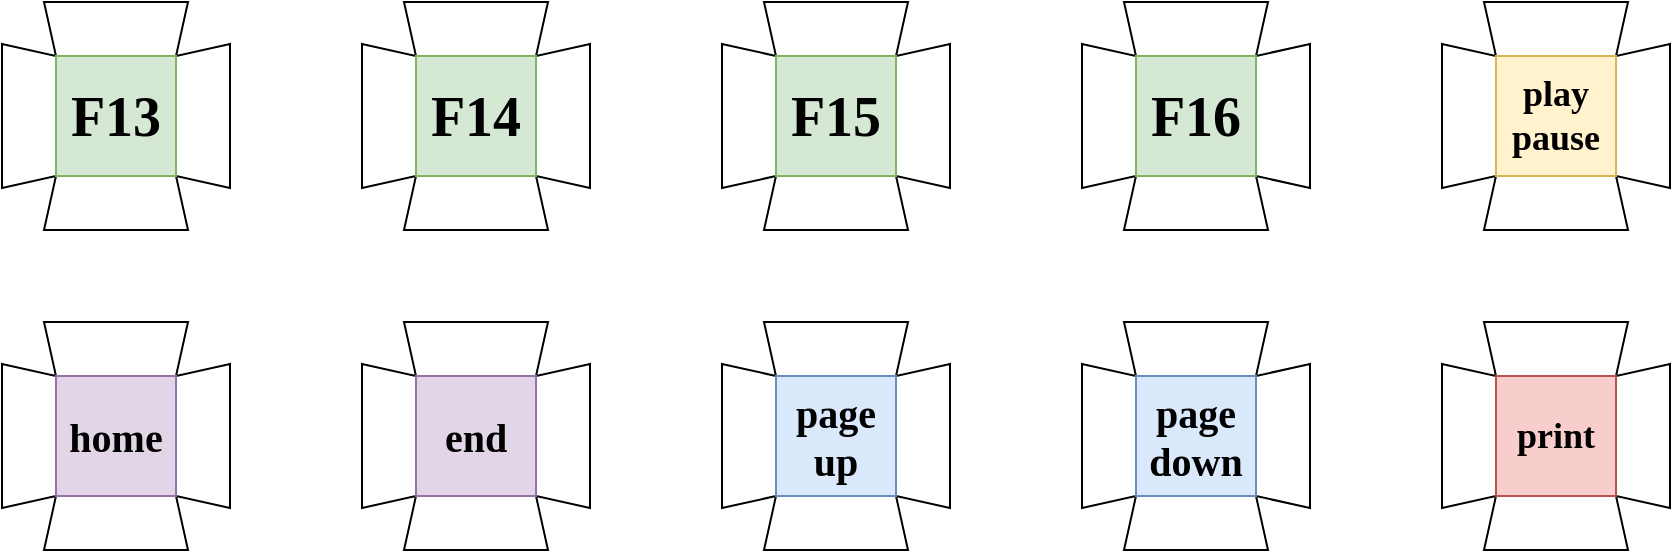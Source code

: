 <mxfile version="24.4.8" type="device">
  <diagram name="Page-1" id="JoDP21CZRDs701MB4zbN">
    <mxGraphModel dx="1687" dy="1811" grid="1" gridSize="5" guides="1" tooltips="1" connect="1" arrows="1" fold="1" page="1" pageScale="1" pageWidth="1169" pageHeight="827" math="0" shadow="0">
      <root>
        <mxCell id="0" />
        <mxCell id="1" parent="0" />
        <mxCell id="1SVUICcPxDttwj-VCRMJ-4" value="" style="group;fontSize=18;" vertex="1" connectable="0" parent="1">
          <mxGeometry x="80" y="-780" width="114" height="114" as="geometry" />
        </mxCell>
        <mxCell id="_LNUH62r5Fy6DammPPFX-31" value="" style="verticalLabelPosition=bottom;verticalAlign=top;html=1;shape=mxgraph.basic.polygon;polyCoords=[[-0.1,0],[1.1,0],[1,1],[0,1]];polyline=0;" parent="1SVUICcPxDttwj-VCRMJ-4" vertex="1">
          <mxGeometry x="27" width="60" height="27" as="geometry" />
        </mxCell>
        <mxCell id="1SVUICcPxDttwj-VCRMJ-1" value="" style="verticalLabelPosition=bottom;verticalAlign=top;html=1;shape=mxgraph.basic.polygon;polyCoords=[[-0.1,0],[1.1,0],[1,1],[0,1]];polyline=0;rotation=-180;direction=south;" vertex="1" parent="1SVUICcPxDttwj-VCRMJ-4">
          <mxGeometry y="27" width="27" height="60" as="geometry" />
        </mxCell>
        <mxCell id="1SVUICcPxDttwj-VCRMJ-2" value="" style="verticalLabelPosition=bottom;verticalAlign=top;html=1;shape=mxgraph.basic.polygon;polyCoords=[[-0.1,0],[1.1,0],[1,1],[0,1]];polyline=0;rotation=-180;direction=south;flipV=1;flipH=1;" vertex="1" parent="1SVUICcPxDttwj-VCRMJ-4">
          <mxGeometry x="87" y="27" width="27" height="60" as="geometry" />
        </mxCell>
        <mxCell id="1SVUICcPxDttwj-VCRMJ-3" value="" style="verticalLabelPosition=bottom;verticalAlign=top;html=1;shape=mxgraph.basic.polygon;polyCoords=[[-0.1,0],[1.1,0],[1,1],[0,1]];polyline=0;flipH=1;flipV=1;" vertex="1" parent="1SVUICcPxDttwj-VCRMJ-4">
          <mxGeometry x="27" y="87" width="60" height="27" as="geometry" />
        </mxCell>
        <mxCell id="_LNUH62r5Fy6DammPPFX-22" value="&lt;font style=&quot;font-size: 28px;&quot;&gt;&lt;b style=&quot;font-size: 28px;&quot;&gt;F13&lt;/b&gt;&lt;/font&gt;" style="whiteSpace=wrap;html=1;aspect=fixed;fillColor=#d5e8d4;strokeColor=#82b366;fontSize=28;fontFamily=hack;" parent="1SVUICcPxDttwj-VCRMJ-4" vertex="1">
          <mxGeometry x="27" y="27" width="60" height="60" as="geometry" />
        </mxCell>
        <mxCell id="1SVUICcPxDttwj-VCRMJ-11" value="" style="group" vertex="1" connectable="0" parent="1">
          <mxGeometry x="260" y="-780" width="114" height="114" as="geometry" />
        </mxCell>
        <mxCell id="1SVUICcPxDttwj-VCRMJ-6" value="" style="verticalLabelPosition=bottom;verticalAlign=top;html=1;shape=mxgraph.basic.polygon;polyCoords=[[-0.1,0],[1.1,0],[1,1],[0,1]];polyline=0;container=0;" vertex="1" parent="1SVUICcPxDttwj-VCRMJ-11">
          <mxGeometry x="27" width="60" height="27" as="geometry" />
        </mxCell>
        <mxCell id="1SVUICcPxDttwj-VCRMJ-8" value="" style="verticalLabelPosition=bottom;verticalAlign=top;html=1;shape=mxgraph.basic.polygon;polyCoords=[[-0.1,0],[1.1,0],[1,1],[0,1]];polyline=0;rotation=-180;direction=south;container=0;" vertex="1" parent="1SVUICcPxDttwj-VCRMJ-11">
          <mxGeometry y="27" width="27" height="60" as="geometry" />
        </mxCell>
        <mxCell id="1SVUICcPxDttwj-VCRMJ-9" value="" style="verticalLabelPosition=bottom;verticalAlign=top;html=1;shape=mxgraph.basic.polygon;polyCoords=[[-0.1,0],[1.1,0],[1,1],[0,1]];polyline=0;rotation=-180;direction=south;flipV=1;flipH=1;container=0;" vertex="1" parent="1SVUICcPxDttwj-VCRMJ-11">
          <mxGeometry x="87" y="27" width="27" height="60" as="geometry" />
        </mxCell>
        <mxCell id="1SVUICcPxDttwj-VCRMJ-10" value="" style="verticalLabelPosition=bottom;verticalAlign=top;html=1;shape=mxgraph.basic.polygon;polyCoords=[[-0.1,0],[1.1,0],[1,1],[0,1]];polyline=0;flipH=1;flipV=1;container=0;" vertex="1" parent="1SVUICcPxDttwj-VCRMJ-11">
          <mxGeometry x="27" y="87" width="60" height="27" as="geometry" />
        </mxCell>
        <mxCell id="1SVUICcPxDttwj-VCRMJ-7" value="&lt;font style=&quot;font-size: 28px;&quot;&gt;&lt;b style=&quot;font-size: 28px;&quot;&gt;F14&lt;/b&gt;&lt;/font&gt;" style="whiteSpace=wrap;html=1;aspect=fixed;fillColor=#d5e8d4;strokeColor=#82b366;fontSize=28;fontFamily=hack;container=0;" vertex="1" parent="1SVUICcPxDttwj-VCRMJ-11">
          <mxGeometry x="27" y="27" width="60" height="60" as="geometry" />
        </mxCell>
        <mxCell id="1SVUICcPxDttwj-VCRMJ-12" value="" style="group" vertex="1" connectable="0" parent="1">
          <mxGeometry x="440" y="-780" width="114" height="114" as="geometry" />
        </mxCell>
        <mxCell id="1SVUICcPxDttwj-VCRMJ-13" value="" style="verticalLabelPosition=bottom;verticalAlign=top;html=1;shape=mxgraph.basic.polygon;polyCoords=[[-0.1,0],[1.1,0],[1,1],[0,1]];polyline=0;container=0;" vertex="1" parent="1SVUICcPxDttwj-VCRMJ-12">
          <mxGeometry x="27" width="60" height="27" as="geometry" />
        </mxCell>
        <mxCell id="1SVUICcPxDttwj-VCRMJ-14" value="" style="verticalLabelPosition=bottom;verticalAlign=top;html=1;shape=mxgraph.basic.polygon;polyCoords=[[-0.1,0],[1.1,0],[1,1],[0,1]];polyline=0;rotation=-180;direction=south;container=0;" vertex="1" parent="1SVUICcPxDttwj-VCRMJ-12">
          <mxGeometry y="27" width="27" height="60" as="geometry" />
        </mxCell>
        <mxCell id="1SVUICcPxDttwj-VCRMJ-15" value="" style="verticalLabelPosition=bottom;verticalAlign=top;html=1;shape=mxgraph.basic.polygon;polyCoords=[[-0.1,0],[1.1,0],[1,1],[0,1]];polyline=0;rotation=-180;direction=south;flipV=1;flipH=1;container=0;" vertex="1" parent="1SVUICcPxDttwj-VCRMJ-12">
          <mxGeometry x="87" y="27" width="27" height="60" as="geometry" />
        </mxCell>
        <mxCell id="1SVUICcPxDttwj-VCRMJ-16" value="" style="verticalLabelPosition=bottom;verticalAlign=top;html=1;shape=mxgraph.basic.polygon;polyCoords=[[-0.1,0],[1.1,0],[1,1],[0,1]];polyline=0;flipH=1;flipV=1;container=0;" vertex="1" parent="1SVUICcPxDttwj-VCRMJ-12">
          <mxGeometry x="27" y="87" width="60" height="27" as="geometry" />
        </mxCell>
        <mxCell id="1SVUICcPxDttwj-VCRMJ-17" value="&lt;font style=&quot;font-size: 28px;&quot;&gt;&lt;b style=&quot;font-size: 28px;&quot;&gt;F15&lt;/b&gt;&lt;/font&gt;" style="whiteSpace=wrap;html=1;aspect=fixed;fillColor=#d5e8d4;strokeColor=#82b366;fontSize=28;fontFamily=hack;container=0;" vertex="1" parent="1SVUICcPxDttwj-VCRMJ-12">
          <mxGeometry x="27" y="27" width="60" height="60" as="geometry" />
        </mxCell>
        <mxCell id="1SVUICcPxDttwj-VCRMJ-18" value="" style="group" vertex="1" connectable="0" parent="1">
          <mxGeometry x="800" y="-780" width="114" height="114" as="geometry" />
        </mxCell>
        <mxCell id="1SVUICcPxDttwj-VCRMJ-19" value="" style="verticalLabelPosition=bottom;verticalAlign=top;html=1;shape=mxgraph.basic.polygon;polyCoords=[[-0.1,0],[1.1,0],[1,1],[0,1]];polyline=0;container=0;" vertex="1" parent="1SVUICcPxDttwj-VCRMJ-18">
          <mxGeometry x="27" width="60" height="27" as="geometry" />
        </mxCell>
        <mxCell id="1SVUICcPxDttwj-VCRMJ-20" value="" style="verticalLabelPosition=bottom;verticalAlign=top;html=1;shape=mxgraph.basic.polygon;polyCoords=[[-0.1,0],[1.1,0],[1,1],[0,1]];polyline=0;rotation=-180;direction=south;container=0;" vertex="1" parent="1SVUICcPxDttwj-VCRMJ-18">
          <mxGeometry y="27" width="27" height="60" as="geometry" />
        </mxCell>
        <mxCell id="1SVUICcPxDttwj-VCRMJ-21" value="" style="verticalLabelPosition=bottom;verticalAlign=top;html=1;shape=mxgraph.basic.polygon;polyCoords=[[-0.1,0],[1.1,0],[1,1],[0,1]];polyline=0;rotation=-180;direction=south;flipV=1;flipH=1;container=0;" vertex="1" parent="1SVUICcPxDttwj-VCRMJ-18">
          <mxGeometry x="87" y="27" width="27" height="60" as="geometry" />
        </mxCell>
        <mxCell id="1SVUICcPxDttwj-VCRMJ-22" value="" style="verticalLabelPosition=bottom;verticalAlign=top;html=1;shape=mxgraph.basic.polygon;polyCoords=[[-0.1,0],[1.1,0],[1,1],[0,1]];polyline=0;flipH=1;flipV=1;container=0;" vertex="1" parent="1SVUICcPxDttwj-VCRMJ-18">
          <mxGeometry x="27" y="87" width="60" height="27" as="geometry" />
        </mxCell>
        <mxCell id="1SVUICcPxDttwj-VCRMJ-23" value="&lt;b&gt;play&lt;/b&gt;&lt;div&gt;&lt;b&gt;pause&lt;/b&gt;&lt;/div&gt;" style="whiteSpace=wrap;html=1;aspect=fixed;fillColor=#fff2cc;strokeColor=#d6b656;fontSize=18;fontFamily=hack;container=0;" vertex="1" parent="1SVUICcPxDttwj-VCRMJ-18">
          <mxGeometry x="27" y="27" width="60" height="60" as="geometry" />
        </mxCell>
        <mxCell id="1SVUICcPxDttwj-VCRMJ-24" value="" style="group" vertex="1" connectable="0" parent="1">
          <mxGeometry x="800" y="-620" width="114" height="114" as="geometry" />
        </mxCell>
        <mxCell id="1SVUICcPxDttwj-VCRMJ-25" value="" style="verticalLabelPosition=bottom;verticalAlign=top;html=1;shape=mxgraph.basic.polygon;polyCoords=[[-0.1,0],[1.1,0],[1,1],[0,1]];polyline=0;container=0;" vertex="1" parent="1SVUICcPxDttwj-VCRMJ-24">
          <mxGeometry x="27" width="60" height="27" as="geometry" />
        </mxCell>
        <mxCell id="1SVUICcPxDttwj-VCRMJ-26" value="" style="verticalLabelPosition=bottom;verticalAlign=top;html=1;shape=mxgraph.basic.polygon;polyCoords=[[-0.1,0],[1.1,0],[1,1],[0,1]];polyline=0;rotation=-180;direction=south;container=0;" vertex="1" parent="1SVUICcPxDttwj-VCRMJ-24">
          <mxGeometry y="27" width="27" height="60" as="geometry" />
        </mxCell>
        <mxCell id="1SVUICcPxDttwj-VCRMJ-27" value="" style="verticalLabelPosition=bottom;verticalAlign=top;html=1;shape=mxgraph.basic.polygon;polyCoords=[[-0.1,0],[1.1,0],[1,1],[0,1]];polyline=0;rotation=-180;direction=south;flipV=1;flipH=1;container=0;" vertex="1" parent="1SVUICcPxDttwj-VCRMJ-24">
          <mxGeometry x="87" y="27" width="27" height="60" as="geometry" />
        </mxCell>
        <mxCell id="1SVUICcPxDttwj-VCRMJ-28" value="" style="verticalLabelPosition=bottom;verticalAlign=top;html=1;shape=mxgraph.basic.polygon;polyCoords=[[-0.1,0],[1.1,0],[1,1],[0,1]];polyline=0;flipH=1;flipV=1;container=0;" vertex="1" parent="1SVUICcPxDttwj-VCRMJ-24">
          <mxGeometry x="27" y="87" width="60" height="27" as="geometry" />
        </mxCell>
        <mxCell id="1SVUICcPxDttwj-VCRMJ-29" value="print" style="whiteSpace=wrap;html=1;aspect=fixed;fillColor=#f8cecc;strokeColor=#b85450;fontSize=18;fontFamily=hack;container=0;fontStyle=1" vertex="1" parent="1SVUICcPxDttwj-VCRMJ-24">
          <mxGeometry x="27" y="27" width="60" height="60" as="geometry" />
        </mxCell>
        <mxCell id="1SVUICcPxDttwj-VCRMJ-30" value="" style="group;fontSize=13;" vertex="1" connectable="0" parent="1">
          <mxGeometry x="80" y="-620" width="114" height="114" as="geometry" />
        </mxCell>
        <mxCell id="1SVUICcPxDttwj-VCRMJ-31" value="" style="verticalLabelPosition=bottom;verticalAlign=top;html=1;shape=mxgraph.basic.polygon;polyCoords=[[-0.1,0],[1.1,0],[1,1],[0,1]];polyline=0;container=0;" vertex="1" parent="1SVUICcPxDttwj-VCRMJ-30">
          <mxGeometry x="27" width="60" height="27" as="geometry" />
        </mxCell>
        <mxCell id="1SVUICcPxDttwj-VCRMJ-32" value="" style="verticalLabelPosition=bottom;verticalAlign=top;html=1;shape=mxgraph.basic.polygon;polyCoords=[[-0.1,0],[1.1,0],[1,1],[0,1]];polyline=0;rotation=-180;direction=south;container=0;" vertex="1" parent="1SVUICcPxDttwj-VCRMJ-30">
          <mxGeometry y="27" width="27" height="60" as="geometry" />
        </mxCell>
        <mxCell id="1SVUICcPxDttwj-VCRMJ-33" value="" style="verticalLabelPosition=bottom;verticalAlign=top;html=1;shape=mxgraph.basic.polygon;polyCoords=[[-0.1,0],[1.1,0],[1,1],[0,1]];polyline=0;rotation=-180;direction=south;flipV=1;flipH=1;container=0;" vertex="1" parent="1SVUICcPxDttwj-VCRMJ-30">
          <mxGeometry x="87" y="27" width="27" height="60" as="geometry" />
        </mxCell>
        <mxCell id="1SVUICcPxDttwj-VCRMJ-34" value="" style="verticalLabelPosition=bottom;verticalAlign=top;html=1;shape=mxgraph.basic.polygon;polyCoords=[[-0.1,0],[1.1,0],[1,1],[0,1]];polyline=0;flipH=1;flipV=1;container=0;" vertex="1" parent="1SVUICcPxDttwj-VCRMJ-30">
          <mxGeometry x="27" y="87" width="60" height="27" as="geometry" />
        </mxCell>
        <mxCell id="1SVUICcPxDttwj-VCRMJ-35" value="&lt;b style=&quot;font-size: 20px;&quot;&gt;home&lt;/b&gt;" style="whiteSpace=wrap;html=1;aspect=fixed;fillColor=#e1d5e7;strokeColor=#9673a6;fontSize=20;fontFamily=hack;container=0;" vertex="1" parent="1SVUICcPxDttwj-VCRMJ-30">
          <mxGeometry x="27" y="27" width="60" height="60" as="geometry" />
        </mxCell>
        <mxCell id="1SVUICcPxDttwj-VCRMJ-42" value="" style="group;fontSize=13;" vertex="1" connectable="0" parent="1">
          <mxGeometry x="260" y="-620" width="114" height="114" as="geometry" />
        </mxCell>
        <mxCell id="1SVUICcPxDttwj-VCRMJ-43" value="" style="verticalLabelPosition=bottom;verticalAlign=top;html=1;shape=mxgraph.basic.polygon;polyCoords=[[-0.1,0],[1.1,0],[1,1],[0,1]];polyline=0;container=0;" vertex="1" parent="1SVUICcPxDttwj-VCRMJ-42">
          <mxGeometry x="27" width="60" height="27" as="geometry" />
        </mxCell>
        <mxCell id="1SVUICcPxDttwj-VCRMJ-44" value="" style="verticalLabelPosition=bottom;verticalAlign=top;html=1;shape=mxgraph.basic.polygon;polyCoords=[[-0.1,0],[1.1,0],[1,1],[0,1]];polyline=0;rotation=-180;direction=south;container=0;" vertex="1" parent="1SVUICcPxDttwj-VCRMJ-42">
          <mxGeometry y="27" width="27" height="60" as="geometry" />
        </mxCell>
        <mxCell id="1SVUICcPxDttwj-VCRMJ-45" value="" style="verticalLabelPosition=bottom;verticalAlign=top;html=1;shape=mxgraph.basic.polygon;polyCoords=[[-0.1,0],[1.1,0],[1,1],[0,1]];polyline=0;rotation=-180;direction=south;flipV=1;flipH=1;container=0;" vertex="1" parent="1SVUICcPxDttwj-VCRMJ-42">
          <mxGeometry x="87" y="27" width="27" height="60" as="geometry" />
        </mxCell>
        <mxCell id="1SVUICcPxDttwj-VCRMJ-46" value="" style="verticalLabelPosition=bottom;verticalAlign=top;html=1;shape=mxgraph.basic.polygon;polyCoords=[[-0.1,0],[1.1,0],[1,1],[0,1]];polyline=0;flipH=1;flipV=1;container=0;" vertex="1" parent="1SVUICcPxDttwj-VCRMJ-42">
          <mxGeometry x="27" y="87" width="60" height="27" as="geometry" />
        </mxCell>
        <mxCell id="1SVUICcPxDttwj-VCRMJ-47" value="&lt;b style=&quot;font-size: 20px;&quot;&gt;end&lt;/b&gt;" style="whiteSpace=wrap;html=1;aspect=fixed;fillColor=#e1d5e7;strokeColor=#9673a6;fontSize=20;fontFamily=hack;container=0;" vertex="1" parent="1SVUICcPxDttwj-VCRMJ-42">
          <mxGeometry x="27" y="27" width="60" height="60" as="geometry" />
        </mxCell>
        <mxCell id="1SVUICcPxDttwj-VCRMJ-48" value="" style="group;fontSize=13;" vertex="1" connectable="0" parent="1">
          <mxGeometry x="440" y="-620" width="114" height="114" as="geometry" />
        </mxCell>
        <mxCell id="1SVUICcPxDttwj-VCRMJ-49" value="" style="verticalLabelPosition=bottom;verticalAlign=top;html=1;shape=mxgraph.basic.polygon;polyCoords=[[-0.1,0],[1.1,0],[1,1],[0,1]];polyline=0;container=0;" vertex="1" parent="1SVUICcPxDttwj-VCRMJ-48">
          <mxGeometry x="27" width="60" height="27" as="geometry" />
        </mxCell>
        <mxCell id="1SVUICcPxDttwj-VCRMJ-50" value="" style="verticalLabelPosition=bottom;verticalAlign=top;html=1;shape=mxgraph.basic.polygon;polyCoords=[[-0.1,0],[1.1,0],[1,1],[0,1]];polyline=0;rotation=-180;direction=south;container=0;" vertex="1" parent="1SVUICcPxDttwj-VCRMJ-48">
          <mxGeometry y="27" width="27" height="60" as="geometry" />
        </mxCell>
        <mxCell id="1SVUICcPxDttwj-VCRMJ-51" value="" style="verticalLabelPosition=bottom;verticalAlign=top;html=1;shape=mxgraph.basic.polygon;polyCoords=[[-0.1,0],[1.1,0],[1,1],[0,1]];polyline=0;rotation=-180;direction=south;flipV=1;flipH=1;container=0;" vertex="1" parent="1SVUICcPxDttwj-VCRMJ-48">
          <mxGeometry x="87" y="27" width="27" height="60" as="geometry" />
        </mxCell>
        <mxCell id="1SVUICcPxDttwj-VCRMJ-52" value="" style="verticalLabelPosition=bottom;verticalAlign=top;html=1;shape=mxgraph.basic.polygon;polyCoords=[[-0.1,0],[1.1,0],[1,1],[0,1]];polyline=0;flipH=1;flipV=1;container=0;" vertex="1" parent="1SVUICcPxDttwj-VCRMJ-48">
          <mxGeometry x="27" y="87" width="60" height="27" as="geometry" />
        </mxCell>
        <mxCell id="1SVUICcPxDttwj-VCRMJ-53" value="&lt;b&gt;page&lt;/b&gt;&lt;div&gt;&lt;b&gt;up&lt;/b&gt;&lt;/div&gt;" style="whiteSpace=wrap;html=1;aspect=fixed;fillColor=#dae8fc;strokeColor=#6c8ebf;fontSize=20;fontFamily=hack;container=0;" vertex="1" parent="1SVUICcPxDttwj-VCRMJ-48">
          <mxGeometry x="27" y="27" width="60" height="60" as="geometry" />
        </mxCell>
        <mxCell id="1SVUICcPxDttwj-VCRMJ-54" value="" style="group;fontSize=13;" vertex="1" connectable="0" parent="1">
          <mxGeometry x="620" y="-620" width="114" height="114" as="geometry" />
        </mxCell>
        <mxCell id="1SVUICcPxDttwj-VCRMJ-55" value="" style="verticalLabelPosition=bottom;verticalAlign=top;html=1;shape=mxgraph.basic.polygon;polyCoords=[[-0.1,0],[1.1,0],[1,1],[0,1]];polyline=0;container=0;" vertex="1" parent="1SVUICcPxDttwj-VCRMJ-54">
          <mxGeometry x="27" width="60" height="27" as="geometry" />
        </mxCell>
        <mxCell id="1SVUICcPxDttwj-VCRMJ-56" value="" style="verticalLabelPosition=bottom;verticalAlign=top;html=1;shape=mxgraph.basic.polygon;polyCoords=[[-0.1,0],[1.1,0],[1,1],[0,1]];polyline=0;rotation=-180;direction=south;container=0;" vertex="1" parent="1SVUICcPxDttwj-VCRMJ-54">
          <mxGeometry y="27" width="27" height="60" as="geometry" />
        </mxCell>
        <mxCell id="1SVUICcPxDttwj-VCRMJ-57" value="" style="verticalLabelPosition=bottom;verticalAlign=top;html=1;shape=mxgraph.basic.polygon;polyCoords=[[-0.1,0],[1.1,0],[1,1],[0,1]];polyline=0;rotation=-180;direction=south;flipV=1;flipH=1;container=0;" vertex="1" parent="1SVUICcPxDttwj-VCRMJ-54">
          <mxGeometry x="87" y="27" width="27" height="60" as="geometry" />
        </mxCell>
        <mxCell id="1SVUICcPxDttwj-VCRMJ-58" value="" style="verticalLabelPosition=bottom;verticalAlign=top;html=1;shape=mxgraph.basic.polygon;polyCoords=[[-0.1,0],[1.1,0],[1,1],[0,1]];polyline=0;flipH=1;flipV=1;container=0;" vertex="1" parent="1SVUICcPxDttwj-VCRMJ-54">
          <mxGeometry x="27" y="87" width="60" height="27" as="geometry" />
        </mxCell>
        <mxCell id="1SVUICcPxDttwj-VCRMJ-59" value="&lt;b&gt;page down&lt;/b&gt;" style="whiteSpace=wrap;html=1;aspect=fixed;fillColor=#dae8fc;strokeColor=#6c8ebf;fontSize=20;fontFamily=hack;container=0;" vertex="1" parent="1SVUICcPxDttwj-VCRMJ-54">
          <mxGeometry x="27" y="27" width="60" height="60" as="geometry" />
        </mxCell>
        <mxCell id="1SVUICcPxDttwj-VCRMJ-60" value="" style="group" vertex="1" connectable="0" parent="1">
          <mxGeometry x="620" y="-780" width="114" height="114" as="geometry" />
        </mxCell>
        <mxCell id="1SVUICcPxDttwj-VCRMJ-61" value="" style="verticalLabelPosition=bottom;verticalAlign=top;html=1;shape=mxgraph.basic.polygon;polyCoords=[[-0.1,0],[1.1,0],[1,1],[0,1]];polyline=0;container=0;" vertex="1" parent="1SVUICcPxDttwj-VCRMJ-60">
          <mxGeometry x="27" width="60" height="27" as="geometry" />
        </mxCell>
        <mxCell id="1SVUICcPxDttwj-VCRMJ-62" value="" style="verticalLabelPosition=bottom;verticalAlign=top;html=1;shape=mxgraph.basic.polygon;polyCoords=[[-0.1,0],[1.1,0],[1,1],[0,1]];polyline=0;rotation=-180;direction=south;container=0;" vertex="1" parent="1SVUICcPxDttwj-VCRMJ-60">
          <mxGeometry y="27" width="27" height="60" as="geometry" />
        </mxCell>
        <mxCell id="1SVUICcPxDttwj-VCRMJ-63" value="" style="verticalLabelPosition=bottom;verticalAlign=top;html=1;shape=mxgraph.basic.polygon;polyCoords=[[-0.1,0],[1.1,0],[1,1],[0,1]];polyline=0;rotation=-180;direction=south;flipV=1;flipH=1;container=0;" vertex="1" parent="1SVUICcPxDttwj-VCRMJ-60">
          <mxGeometry x="87" y="27" width="27" height="60" as="geometry" />
        </mxCell>
        <mxCell id="1SVUICcPxDttwj-VCRMJ-64" value="" style="verticalLabelPosition=bottom;verticalAlign=top;html=1;shape=mxgraph.basic.polygon;polyCoords=[[-0.1,0],[1.1,0],[1,1],[0,1]];polyline=0;flipH=1;flipV=1;container=0;" vertex="1" parent="1SVUICcPxDttwj-VCRMJ-60">
          <mxGeometry x="27" y="87" width="60" height="27" as="geometry" />
        </mxCell>
        <mxCell id="1SVUICcPxDttwj-VCRMJ-65" value="&lt;font style=&quot;font-size: 28px;&quot;&gt;&lt;b style=&quot;font-size: 28px;&quot;&gt;F16&lt;/b&gt;&lt;/font&gt;" style="whiteSpace=wrap;html=1;aspect=fixed;fillColor=#d5e8d4;strokeColor=#82b366;fontSize=28;fontFamily=hack;container=0;" vertex="1" parent="1SVUICcPxDttwj-VCRMJ-60">
          <mxGeometry x="27" y="27" width="60" height="60" as="geometry" />
        </mxCell>
      </root>
    </mxGraphModel>
  </diagram>
</mxfile>
